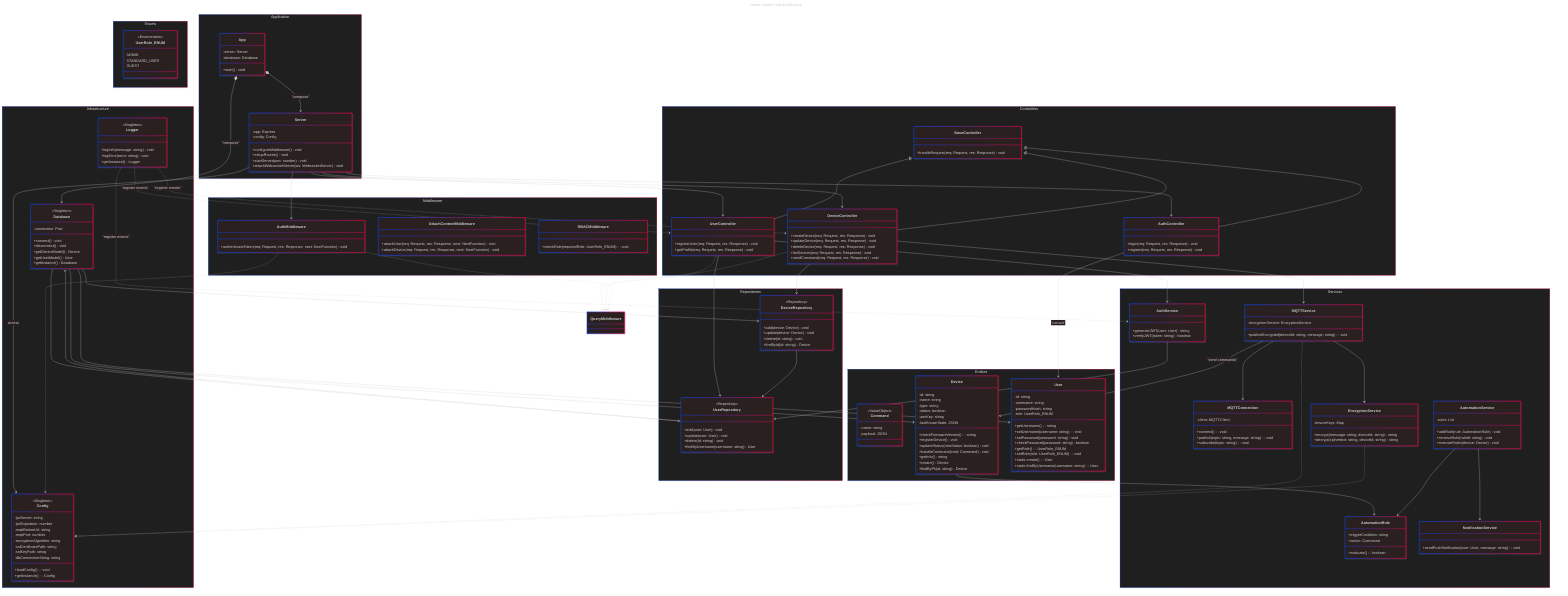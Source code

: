 ---
title: Home Control Hub Architecture
description: |
  This diagram illustrates the architecture of the Home Control Hub, a system designed to manage and control various smart devices in a home environment. The architecture is modular, with clear separation of concerns between different components such as controllers, services, repositories, and middleware. Each component has its own responsibilities and interacts with others through well-defined interfaces.
config:
  theme: neo-dark
  layout: dagre
  look: neo
---

classDiagram
    direction TB



    namespace Enums {

        class UserRole_ENUM {
            <<Enumeration>>
            ADMIN
            STANDARD_USER
            GUEST
        }

    }


    namespace Infrastructure {

        class Config {
            <<Singleton>>
            -jwtSecret: string
            -jwtExpiration: number
            -mqttBrokerUrl: string
            -mqttPort: number
            -encryptionAlgorithm: string
            -sslCertificatePath: string
            -sslKeyPath: string
            -dbConnectionString: string
            +loadConfig(): void
            +getInstance(): Config
        }

        class Database {
            <<Singleton>>
            -connection: Pool
            +connect() void
            +disconnect() void
            +getDeviceModel() Device
            +getUserModel() User
            +getInstance() Database
        }

        class Logger {
            <<Singleton>>
            +logInfo(message: string) void
            +logError(error: string) void
            +getInstance() Logger
        }

    }


    namespace Entities {

        class Command {
            <<ValueObject>>
            -name: string
            -payload: JSON
        }

        class Device {
            -id: string
            -name: string
            -type: string
            -status: boolean
            -aesKey: string
            -lastKnownState: JSON
            +checkFirmwareVersion(): string
            +registerDevice() void
            +updateStatus(newStatus: boolean) void
            +handleCommand(cmd: Command) void
            +getInfo() string
            +create() Device
            +findByPk(id: string) Device
        }

        class User {
            -id: string
            -username: string
            -passwordHash: string
            -role: UserRole_ENUM
            +getUsername(): string
            +setUsername(username: string): void
            +setPassword(password: string) void
            +checkPassword(password: string) boolean
            +getRole(): UserRole_ENUM
            +setRole(role: UserRole_ENUM): void
            +static create(): User
            +static findByUsername(username: string): User
        }

    }


    namespace Controllers {

        class BaseController {
            +handleRequest(req: Request, res: Response) void
        }

        class DeviceController {
            +createDevice(req: Request, res: Response) void
            +updateDevice(req: Request, res: Response) void
            +deleteDevice(req: Request, res: Response) void
            +listDevices(req: Request, res: Response) void
            +sendCommand(req: Request, res: Response) void
        }

        class UserController {
            +registerUser(req: Request, res: Response) void
            +getProfile(req: Request, res: Response) void
        }

        class AuthController {
            +login(req: Request, res: Response) void
            +register(req: Request, res: Response) void
        }

    }


    namespace Middleware {

        class AuthMiddleware {
            +authenticateToken(req: Request, res: Response, next: NextFunction) void
        }

        class AttachContextMiddleware {
            +attachUser(req: Request, res: Response, next: NextFunction) void
            +attachDevice(req: Request, res: Response, next: NextFunction) void
        }

        class RBACMiddleware {
            +checkRole(requiredRole: UserRole_ENUM): void
        }

    }


    namespace Services {

        class AuthService {
            +generateJWT(user: User) string
            +verifyJWT(token: string) boolean
        }

        class MQTTConnection {
            -client: MQTT.Client
            +connect(): void
            +publish(topic: string, message: string): void
            +subscribe(topic: string): void
        }

        class MQTTService {
            -encryptionService: EncryptionService
            +publishEncrypted(deviceId: string, message: string): void
        }

        class EncryptionService {
            -deviceKeys: Map<string, string>
            +encrypt(message: string, deviceId: string) string
            +decrypt(ciphertext: string, deviceId: string) string
        }

        class AutomationService {
            -rules: List<AutomationRule>
            +addRule(rule: AutomationRule) void
            +removeRule(ruleId: string) void
            +executeRules(device: Device) void
        }

        class AutomationRule {
            +triggerCondition: string
            +action: Command
            +evaluate(): boolean
        }

        class NotificationService {
            +sendPushNotification(user: User, message: string): void
        }

    }


    namespace Repositories {

        class DeviceRepository {
            <<Repository>>
            +add(device: Device) void
            +update(device: Device) void
            +delete(id: string) void
            +findById(id: string) Device
        }

        class UserRepository {
            <<Repository>>
            +add(user: User) void
            +update(user: User) void
            +delete(id: string) void
            +findByUsername(username: string) User
        }

    }


    namespace Application {

        class App {
            -server: Server
            -database: Database
            +start() void
        }

        class Server {
            -app: Express
            -config: Config
            +configureMiddleware() void
            +setupRoutes() void
            +startServer(port: number) void
            +attachWebsocketServer(ws: WebsocketServer) void
        }

    }


    %% Relationships
    App *--> Server : "compose"
    App *--> Database : "compose"
    
    Server --> Config : access
    Server --> AuthMiddleware
    Server --> AuthController
    Server --> DeviceController
    Server --> UserController
    
    DeviceController --> MQTTService
    DeviceController --> DeviceRepository
    DeviceController ..> QueryMiddleware
    
    UserController --> AuthService
    UserController --> UserRepository
    UserController ..> QueryMiddleware

    AuthService --> UserRepository

    MQTTService --> EncryptionService
    MQTTService --> Device : "send commands"
    MQTTService ..> Config
    MQTTService --> MQTTConnection

    UserRepository --> Database

    DeviceRepository --> UserRepository

    Logger ..> DeviceController : "register events"
    Logger ..> UserController : "register events"
    Logger ..> AuthService : "register events"

    Device --> AutomationRule

    AutomationService --> NotificationService
    AutomationService --> AutomationRule
    AuthController --> User : "consult"

    Database --> DeviceRepository
    Database --> UserRepository
    Database --> Device
    Database --> User

    AuthMiddleware ..> Config
    AuthMiddleware ..> QueryMiddleware

    EncryptionService ..> Config

    BaseController <|-- DeviceController
    BaseController <|-- UserController
    BaseController <|-- AuthController